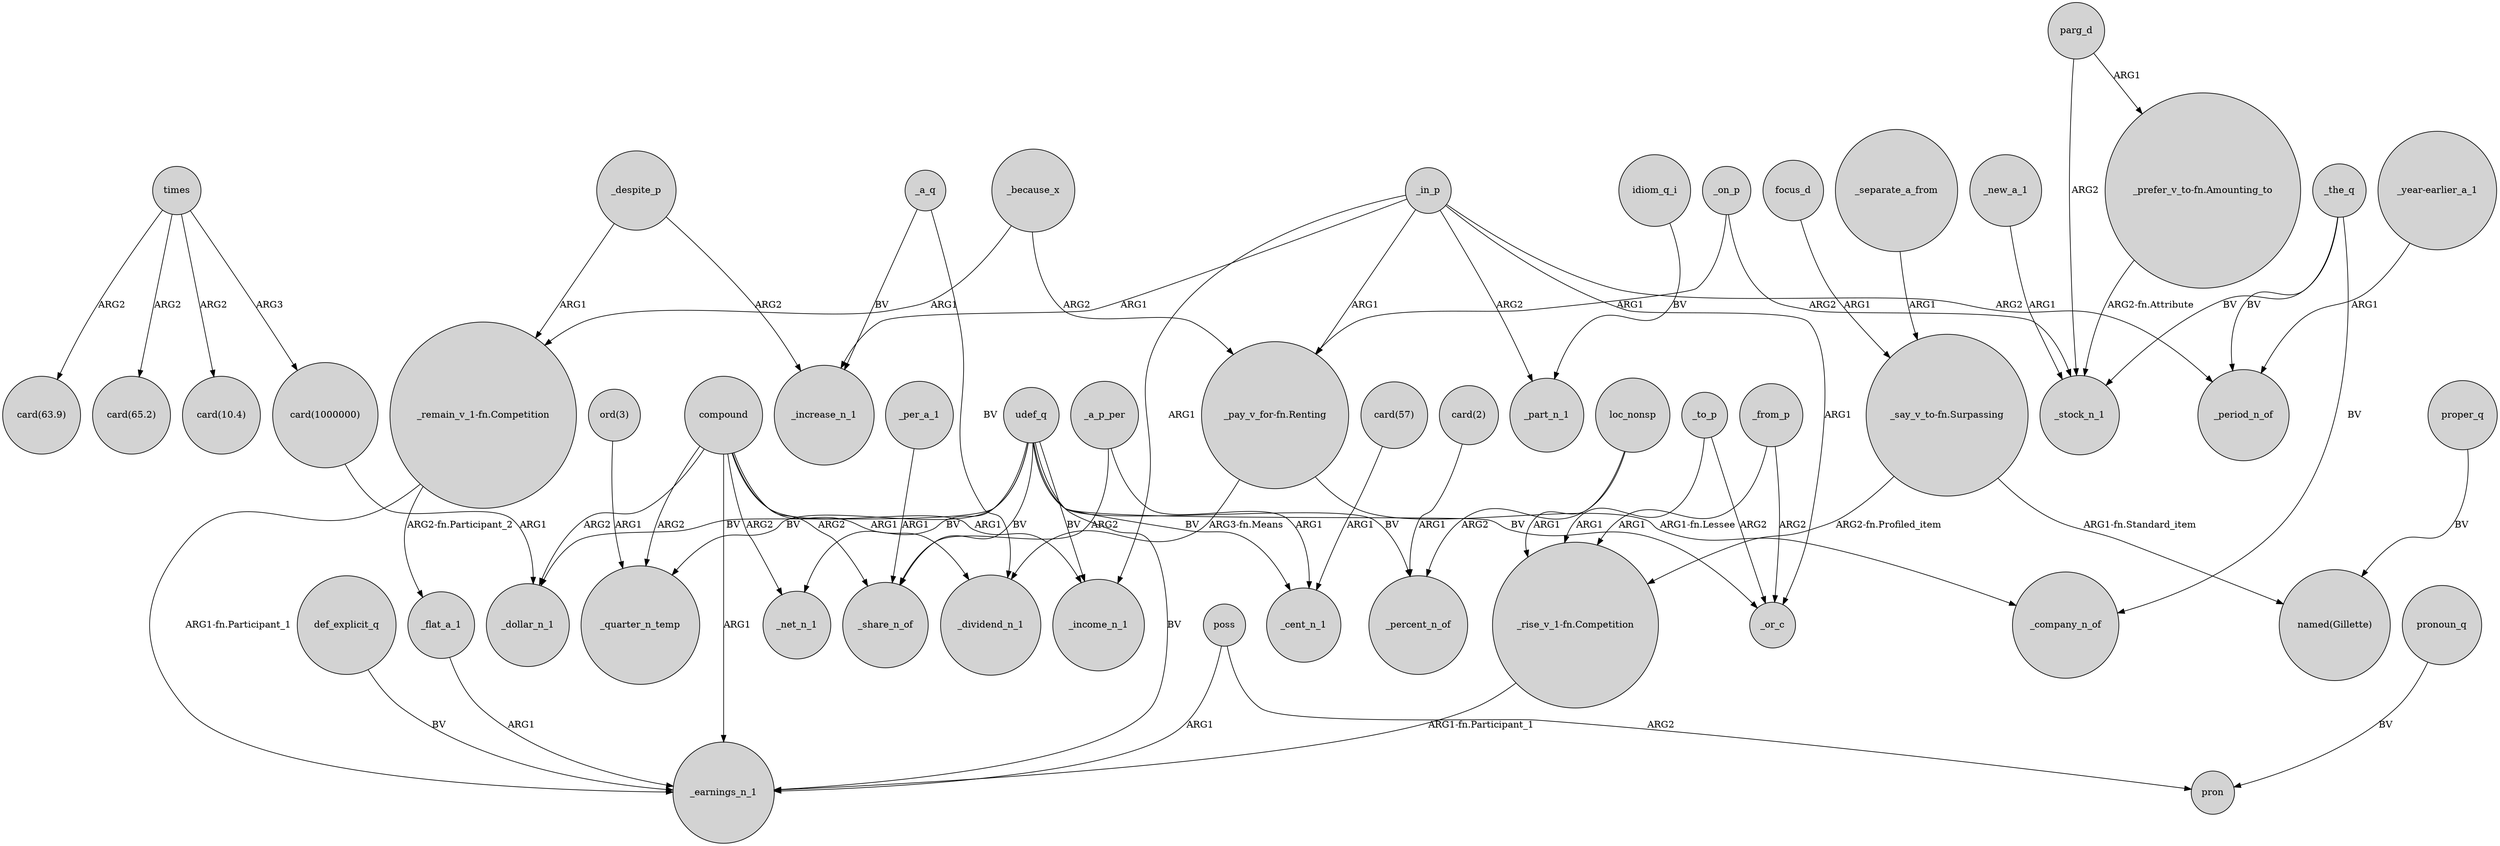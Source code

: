 digraph {
	node [shape=circle style=filled]
	times -> "card(63.9)" [label=ARG2]
	_in_p -> _income_n_1 [label=ARG1]
	_to_p -> _or_c [label=ARG2]
	_in_p -> "_pay_v_for-fn.Renting" [label=ARG1]
	compound -> _dividend_n_1 [label=ARG1]
	"card(57)" -> _cent_n_1 [label=ARG1]
	compound -> _net_n_1 [label=ARG2]
	"ord(3)" -> _quarter_n_temp [label=ARG1]
	loc_nonsp -> "_rise_v_1-fn.Competition" [label=ARG1]
	"_say_v_to-fn.Surpassing" -> "named(Gillette)" [label="ARG1-fn.Standard_item"]
	_in_p -> _or_c [label=ARG1]
	_because_x -> "_pay_v_for-fn.Renting" [label=ARG2]
	_a_p_per -> _cent_n_1 [label=ARG1]
	_new_a_1 -> _stock_n_1 [label=ARG1]
	"_pay_v_for-fn.Renting" -> _dividend_n_1 [label="ARG3-fn.Means"]
	_in_p -> _period_n_of [label=ARG2]
	udef_q -> _income_n_1 [label=BV]
	"_year-earlier_a_1" -> _period_n_of [label=ARG1]
	_because_x -> "_remain_v_1-fn.Competition" [label=ARG1]
	_from_p -> "_rise_v_1-fn.Competition" [label=ARG1]
	"_remain_v_1-fn.Competition" -> _flat_a_1 [label="ARG2-fn.Participant_2"]
	_on_p -> "_pay_v_for-fn.Renting" [label=ARG1]
	times -> "card(1000000)" [label=ARG3]
	times -> "card(65.2)" [label=ARG2]
	_on_p -> _stock_n_1 [label=ARG2]
	compound -> _dollar_n_1 [label=ARG2]
	_a_q -> _dividend_n_1 [label=BV]
	udef_q -> _cent_n_1 [label=BV]
	parg_d -> "_prefer_v_to-fn.Amounting_to" [label=ARG1]
	udef_q -> _or_c [label=BV]
	times -> "card(10.4)" [label=ARG2]
	pronoun_q -> pron [label=BV]
	_to_p -> "_rise_v_1-fn.Competition" [label=ARG1]
	"_pay_v_for-fn.Renting" -> _company_n_of [label="ARG1-fn.Lessee"]
	_the_q -> _stock_n_1 [label=BV]
	poss -> pron [label=ARG2]
	compound -> _income_n_1 [label=ARG1]
	compound -> _quarter_n_temp [label=ARG2]
	_a_p_per -> _share_n_of [label=ARG2]
	udef_q -> _earnings_n_1 [label=BV]
	"_prefer_v_to-fn.Amounting_to" -> _stock_n_1 [label="ARG2-fn.Attribute"]
	proper_q -> "named(Gillette)" [label=BV]
	_in_p -> _part_n_1 [label=ARG2]
	udef_q -> _percent_n_of [label=BV]
	"_say_v_to-fn.Surpassing" -> "_rise_v_1-fn.Competition" [label="ARG2-fn.Profiled_item"]
	udef_q -> _share_n_of [label=BV]
	udef_q -> _net_n_1 [label=BV]
	"_rise_v_1-fn.Competition" -> _earnings_n_1 [label="ARG1-fn.Participant_1"]
	def_explicit_q -> _earnings_n_1 [label=BV]
	udef_q -> _dollar_n_1 [label=BV]
	poss -> _earnings_n_1 [label=ARG1]
	_despite_p -> "_remain_v_1-fn.Competition" [label=ARG1]
	"card(1000000)" -> _dollar_n_1 [label=ARG1]
	"_remain_v_1-fn.Competition" -> _earnings_n_1 [label="ARG1-fn.Participant_1"]
	_flat_a_1 -> _earnings_n_1 [label=ARG1]
	_from_p -> _or_c [label=ARG2]
	compound -> _share_n_of [label=ARG2]
	udef_q -> _quarter_n_temp [label=BV]
	_a_q -> _increase_n_1 [label=BV]
	"card(2)" -> _percent_n_of [label=ARG1]
	idiom_q_i -> _part_n_1 [label=BV]
	_despite_p -> _increase_n_1 [label=ARG2]
	focus_d -> "_say_v_to-fn.Surpassing" [label=ARG1]
	compound -> _earnings_n_1 [label=ARG1]
	_the_q -> _period_n_of [label=BV]
	_separate_a_from -> "_say_v_to-fn.Surpassing" [label=ARG1]
	_per_a_1 -> _share_n_of [label=ARG1]
	_in_p -> _increase_n_1 [label=ARG1]
	_the_q -> _company_n_of [label=BV]
	parg_d -> _stock_n_1 [label=ARG2]
	loc_nonsp -> _percent_n_of [label=ARG2]
}
